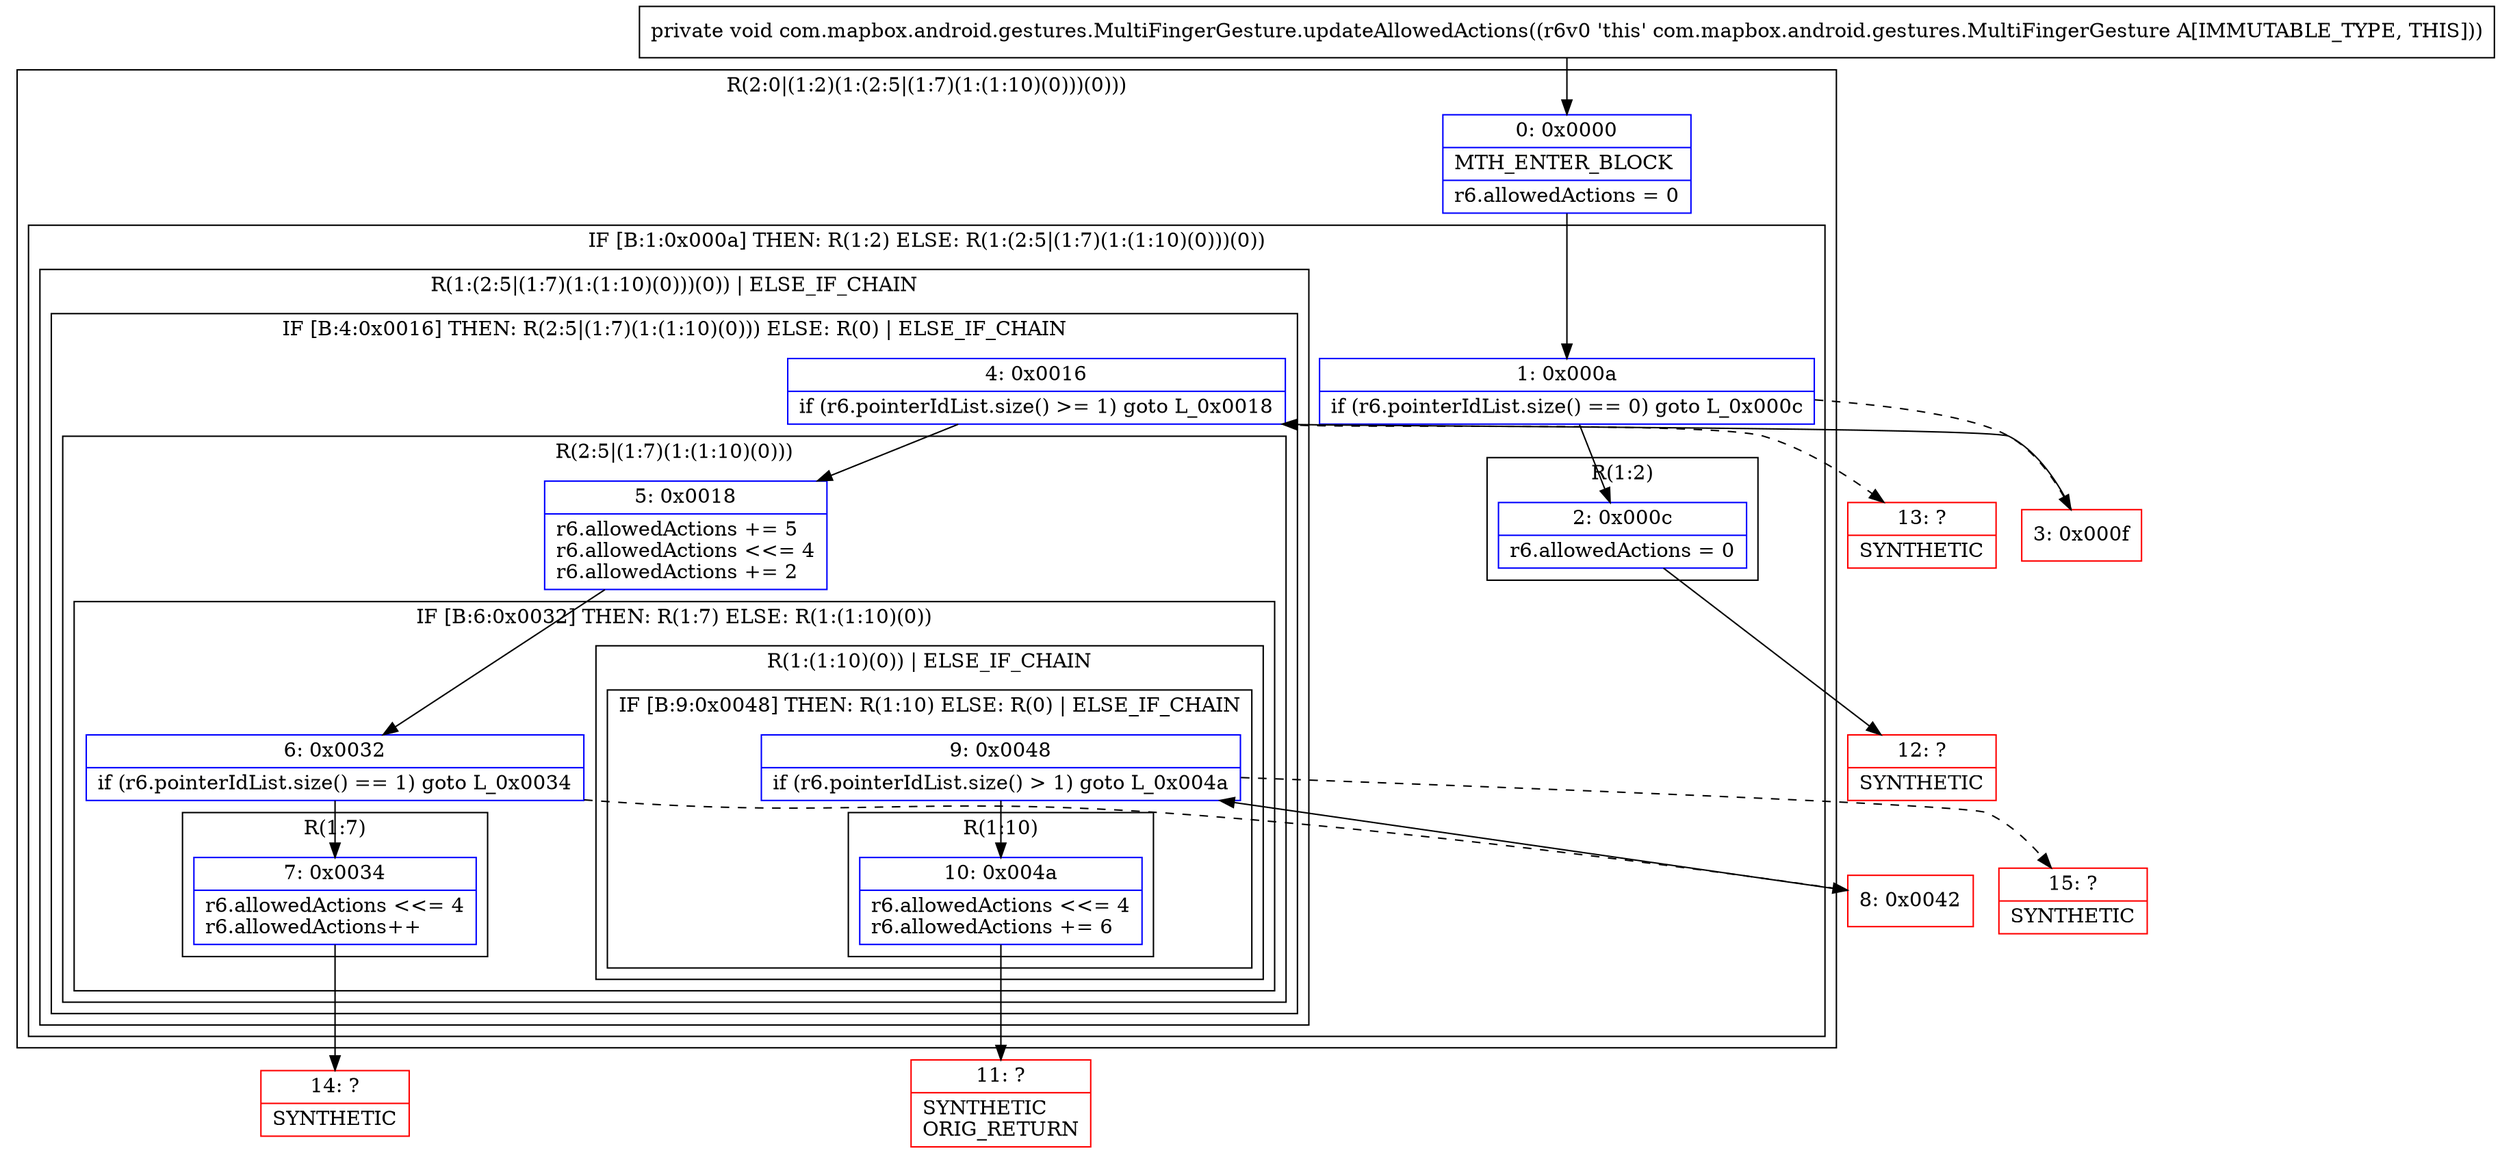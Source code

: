 digraph "CFG forcom.mapbox.android.gestures.MultiFingerGesture.updateAllowedActions()V" {
subgraph cluster_Region_1133820928 {
label = "R(2:0|(1:2)(1:(2:5|(1:7)(1:(1:10)(0)))(0)))";
node [shape=record,color=blue];
Node_0 [shape=record,label="{0\:\ 0x0000|MTH_ENTER_BLOCK\l|r6.allowedActions = 0\l}"];
subgraph cluster_IfRegion_919860796 {
label = "IF [B:1:0x000a] THEN: R(1:2) ELSE: R(1:(2:5|(1:7)(1:(1:10)(0)))(0))";
node [shape=record,color=blue];
Node_1 [shape=record,label="{1\:\ 0x000a|if (r6.pointerIdList.size() == 0) goto L_0x000c\l}"];
subgraph cluster_Region_1036554873 {
label = "R(1:2)";
node [shape=record,color=blue];
Node_2 [shape=record,label="{2\:\ 0x000c|r6.allowedActions = 0\l}"];
}
subgraph cluster_Region_605975238 {
label = "R(1:(2:5|(1:7)(1:(1:10)(0)))(0)) | ELSE_IF_CHAIN\l";
node [shape=record,color=blue];
subgraph cluster_IfRegion_1116516089 {
label = "IF [B:4:0x0016] THEN: R(2:5|(1:7)(1:(1:10)(0))) ELSE: R(0) | ELSE_IF_CHAIN\l";
node [shape=record,color=blue];
Node_4 [shape=record,label="{4\:\ 0x0016|if (r6.pointerIdList.size() \>= 1) goto L_0x0018\l}"];
subgraph cluster_Region_1799869058 {
label = "R(2:5|(1:7)(1:(1:10)(0)))";
node [shape=record,color=blue];
Node_5 [shape=record,label="{5\:\ 0x0018|r6.allowedActions += 5\lr6.allowedActions \<\<= 4\lr6.allowedActions += 2\l}"];
subgraph cluster_IfRegion_317050569 {
label = "IF [B:6:0x0032] THEN: R(1:7) ELSE: R(1:(1:10)(0))";
node [shape=record,color=blue];
Node_6 [shape=record,label="{6\:\ 0x0032|if (r6.pointerIdList.size() == 1) goto L_0x0034\l}"];
subgraph cluster_Region_1161430545 {
label = "R(1:7)";
node [shape=record,color=blue];
Node_7 [shape=record,label="{7\:\ 0x0034|r6.allowedActions \<\<= 4\lr6.allowedActions++\l}"];
}
subgraph cluster_Region_1659278121 {
label = "R(1:(1:10)(0)) | ELSE_IF_CHAIN\l";
node [shape=record,color=blue];
subgraph cluster_IfRegion_937463349 {
label = "IF [B:9:0x0048] THEN: R(1:10) ELSE: R(0) | ELSE_IF_CHAIN\l";
node [shape=record,color=blue];
Node_9 [shape=record,label="{9\:\ 0x0048|if (r6.pointerIdList.size() \> 1) goto L_0x004a\l}"];
subgraph cluster_Region_189762950 {
label = "R(1:10)";
node [shape=record,color=blue];
Node_10 [shape=record,label="{10\:\ 0x004a|r6.allowedActions \<\<= 4\lr6.allowedActions += 6\l}"];
}
subgraph cluster_Region_516954224 {
label = "R(0)";
node [shape=record,color=blue];
}
}
}
}
}
subgraph cluster_Region_1224327000 {
label = "R(0)";
node [shape=record,color=blue];
}
}
}
}
}
Node_3 [shape=record,color=red,label="{3\:\ 0x000f}"];
Node_8 [shape=record,color=red,label="{8\:\ 0x0042}"];
Node_11 [shape=record,color=red,label="{11\:\ ?|SYNTHETIC\lORIG_RETURN\l}"];
Node_12 [shape=record,color=red,label="{12\:\ ?|SYNTHETIC\l}"];
Node_13 [shape=record,color=red,label="{13\:\ ?|SYNTHETIC\l}"];
Node_14 [shape=record,color=red,label="{14\:\ ?|SYNTHETIC\l}"];
Node_15 [shape=record,color=red,label="{15\:\ ?|SYNTHETIC\l}"];
MethodNode[shape=record,label="{private void com.mapbox.android.gestures.MultiFingerGesture.updateAllowedActions((r6v0 'this' com.mapbox.android.gestures.MultiFingerGesture A[IMMUTABLE_TYPE, THIS])) }"];
MethodNode -> Node_0;
Node_0 -> Node_1;
Node_1 -> Node_2;
Node_1 -> Node_3[style=dashed];
Node_2 -> Node_12;
Node_4 -> Node_5;
Node_4 -> Node_13[style=dashed];
Node_5 -> Node_6;
Node_6 -> Node_7;
Node_6 -> Node_8[style=dashed];
Node_7 -> Node_14;
Node_9 -> Node_10;
Node_9 -> Node_15[style=dashed];
Node_10 -> Node_11;
Node_3 -> Node_4;
Node_8 -> Node_9;
}

